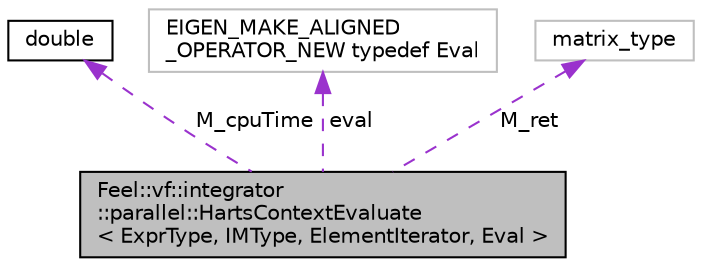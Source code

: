 digraph "Feel::vf::integrator::parallel::HartsContextEvaluate&lt; ExprType, IMType, ElementIterator, Eval &gt;"
{
 // LATEX_PDF_SIZE
  edge [fontname="Helvetica",fontsize="10",labelfontname="Helvetica",labelfontsize="10"];
  node [fontname="Helvetica",fontsize="10",shape=record];
  Node1 [label="Feel::vf::integrator\l::parallel::HartsContextEvaluate\l\< ExprType, IMType, ElementIterator, Eval \>",height=0.2,width=0.4,color="black", fillcolor="grey75", style="filled", fontcolor="black",tooltip=" "];
  Node2 -> Node1 [dir="back",color="darkorchid3",fontsize="10",style="dashed",label=" M_cpuTime" ,fontname="Helvetica"];
  Node2 [label="double",height=0.2,width=0.4,color="black", fillcolor="white", style="filled",URL="$classdouble.html",tooltip=" "];
  Node3 -> Node1 [dir="back",color="darkorchid3",fontsize="10",style="dashed",label=" eval" ,fontname="Helvetica"];
  Node3 [label="EIGEN_MAKE_ALIGNED\l_OPERATOR_NEW typedef Eval",height=0.2,width=0.4,color="grey75", fillcolor="white", style="filled",tooltip=" "];
  Node4 -> Node1 [dir="back",color="darkorchid3",fontsize="10",style="dashed",label=" M_ret" ,fontname="Helvetica"];
  Node4 [label="matrix_type",height=0.2,width=0.4,color="grey75", fillcolor="white", style="filled",tooltip=" "];
}
